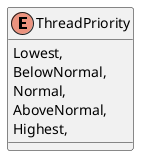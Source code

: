 @startuml
enum ThreadPriority {
    Lowest,
    BelowNormal,
    Normal,
    AboveNormal,
    Highest,
}
@enduml
